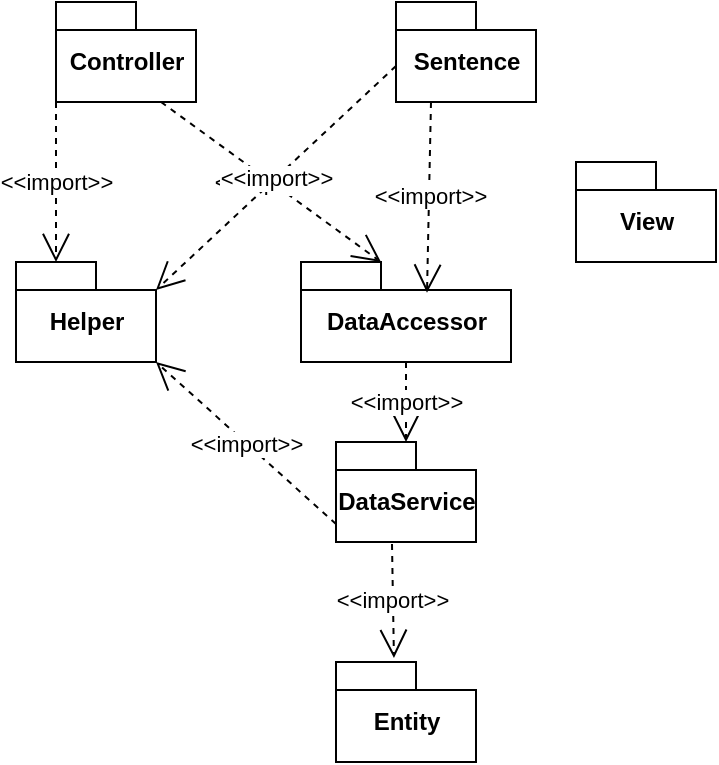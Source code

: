 <mxfile version="14.1.1" type="github">
  <diagram id="4QkdIxG0URYa0wG0CFMC" name="Page-1">
    <mxGraphModel dx="852" dy="588" grid="1" gridSize="10" guides="1" tooltips="1" connect="1" arrows="1" fold="1" page="1" pageScale="1" pageWidth="850" pageHeight="1100" math="0" shadow="0">
      <root>
        <mxCell id="0" />
        <mxCell id="1" parent="0" />
        <mxCell id="pqEjrR8b5XUiWW1hn1MZ-1" value="Controller" style="shape=folder;fontStyle=1;spacingTop=10;tabWidth=40;tabHeight=14;tabPosition=left;html=1;" vertex="1" parent="1">
          <mxGeometry x="220" y="320" width="70" height="50" as="geometry" />
        </mxCell>
        <mxCell id="pqEjrR8b5XUiWW1hn1MZ-2" value="View" style="shape=folder;fontStyle=1;spacingTop=10;tabWidth=40;tabHeight=14;tabPosition=left;html=1;" vertex="1" parent="1">
          <mxGeometry x="480" y="400" width="70" height="50" as="geometry" />
        </mxCell>
        <mxCell id="pqEjrR8b5XUiWW1hn1MZ-3" value="DataService" style="shape=folder;fontStyle=1;spacingTop=10;tabWidth=40;tabHeight=14;tabPosition=left;html=1;" vertex="1" parent="1">
          <mxGeometry x="360" y="540" width="70" height="50" as="geometry" />
        </mxCell>
        <mxCell id="pqEjrR8b5XUiWW1hn1MZ-4" value="DataAccessor" style="shape=folder;fontStyle=1;spacingTop=10;tabWidth=40;tabHeight=14;tabPosition=left;html=1;" vertex="1" parent="1">
          <mxGeometry x="342.5" y="450" width="105" height="50" as="geometry" />
        </mxCell>
        <mxCell id="pqEjrR8b5XUiWW1hn1MZ-5" value="Entity" style="shape=folder;fontStyle=1;spacingTop=10;tabWidth=40;tabHeight=14;tabPosition=left;html=1;" vertex="1" parent="1">
          <mxGeometry x="360" y="650" width="70" height="50" as="geometry" />
        </mxCell>
        <mxCell id="pqEjrR8b5XUiWW1hn1MZ-6" value="Helper" style="shape=folder;fontStyle=1;spacingTop=10;tabWidth=40;tabHeight=14;tabPosition=left;html=1;" vertex="1" parent="1">
          <mxGeometry x="200" y="450" width="70" height="50" as="geometry" />
        </mxCell>
        <mxCell id="pqEjrR8b5XUiWW1hn1MZ-7" value="Sentence" style="shape=folder;fontStyle=1;spacingTop=10;tabWidth=40;tabHeight=14;tabPosition=left;html=1;" vertex="1" parent="1">
          <mxGeometry x="390" y="320" width="70" height="50" as="geometry" />
        </mxCell>
        <mxCell id="pqEjrR8b5XUiWW1hn1MZ-8" value="&amp;lt;&amp;lt;import&amp;gt;&amp;gt;" style="endArrow=open;endSize=12;dashed=1;html=1;exitX=0.4;exitY=1.02;exitDx=0;exitDy=0;exitPerimeter=0;entryX=0.414;entryY=-0.04;entryDx=0;entryDy=0;entryPerimeter=0;" edge="1" parent="1" source="pqEjrR8b5XUiWW1hn1MZ-3" target="pqEjrR8b5XUiWW1hn1MZ-5">
          <mxGeometry width="160" relative="1" as="geometry">
            <mxPoint x="420" y="590" as="sourcePoint" />
            <mxPoint x="580" y="590" as="targetPoint" />
          </mxGeometry>
        </mxCell>
        <mxCell id="pqEjrR8b5XUiWW1hn1MZ-10" value="&amp;lt;&amp;lt;import&amp;gt;&amp;gt;" style="endArrow=open;endSize=12;dashed=1;html=1;exitX=0.5;exitY=1;exitDx=0;exitDy=0;exitPerimeter=0;" edge="1" parent="1" source="pqEjrR8b5XUiWW1hn1MZ-4" target="pqEjrR8b5XUiWW1hn1MZ-3">
          <mxGeometry width="160" relative="1" as="geometry">
            <mxPoint x="398.0" y="601" as="sourcePoint" />
            <mxPoint x="398.98" y="658" as="targetPoint" />
          </mxGeometry>
        </mxCell>
        <mxCell id="pqEjrR8b5XUiWW1hn1MZ-11" value="&amp;lt;&amp;lt;import&amp;gt;&amp;gt;" style="endArrow=open;endSize=12;dashed=1;html=1;exitX=0;exitY=0;exitDx=0;exitDy=50;exitPerimeter=0;entryX=0;entryY=0;entryDx=20;entryDy=0;entryPerimeter=0;" edge="1" parent="1" source="pqEjrR8b5XUiWW1hn1MZ-1" target="pqEjrR8b5XUiWW1hn1MZ-6">
          <mxGeometry width="160" relative="1" as="geometry">
            <mxPoint x="405" y="510" as="sourcePoint" />
            <mxPoint x="405" y="550" as="targetPoint" />
          </mxGeometry>
        </mxCell>
        <mxCell id="pqEjrR8b5XUiWW1hn1MZ-12" value="&amp;lt;&amp;lt;import&amp;gt;&amp;gt;" style="endArrow=open;endSize=12;dashed=1;html=1;exitX=0.25;exitY=1;exitDx=0;exitDy=0;exitPerimeter=0;entryX=0.6;entryY=0.307;entryDx=0;entryDy=0;entryPerimeter=0;" edge="1" parent="1" source="pqEjrR8b5XUiWW1hn1MZ-7" target="pqEjrR8b5XUiWW1hn1MZ-4">
          <mxGeometry width="160" relative="1" as="geometry">
            <mxPoint x="405" y="510" as="sourcePoint" />
            <mxPoint x="405" y="550" as="targetPoint" />
          </mxGeometry>
        </mxCell>
        <mxCell id="pqEjrR8b5XUiWW1hn1MZ-14" value="&amp;lt;&amp;lt;import&amp;gt;&amp;gt;" style="endArrow=open;endSize=12;dashed=1;html=1;exitX=0.75;exitY=1;exitDx=0;exitDy=0;exitPerimeter=0;entryX=0;entryY=0;entryDx=40;entryDy=0;entryPerimeter=0;" edge="1" parent="1" source="pqEjrR8b5XUiWW1hn1MZ-1" target="pqEjrR8b5XUiWW1hn1MZ-4">
          <mxGeometry width="160" relative="1" as="geometry">
            <mxPoint x="280" y="380" as="sourcePoint" />
            <mxPoint x="275" y="444.0" as="targetPoint" />
          </mxGeometry>
        </mxCell>
        <mxCell id="pqEjrR8b5XUiWW1hn1MZ-15" value="&amp;lt;&amp;lt;import&amp;gt;&amp;gt;" style="endArrow=open;endSize=12;dashed=1;html=1;exitX=0;exitY=0;exitDx=0;exitDy=41;exitPerimeter=0;entryX=0;entryY=0;entryDx=70;entryDy=50;entryPerimeter=0;" edge="1" parent="1" source="pqEjrR8b5XUiWW1hn1MZ-3" target="pqEjrR8b5XUiWW1hn1MZ-6">
          <mxGeometry width="160" relative="1" as="geometry">
            <mxPoint x="290" y="390" as="sourcePoint" />
            <mxPoint x="275" y="474" as="targetPoint" />
          </mxGeometry>
        </mxCell>
        <mxCell id="pqEjrR8b5XUiWW1hn1MZ-16" value="&amp;lt;&amp;lt;import&amp;gt;&amp;gt;" style="endArrow=open;endSize=12;dashed=1;html=1;entryX=0;entryY=0;entryDx=70;entryDy=14;entryPerimeter=0;exitX=0;exitY=0;exitDx=0;exitDy=32;exitPerimeter=0;" edge="1" parent="1" source="pqEjrR8b5XUiWW1hn1MZ-7" target="pqEjrR8b5XUiWW1hn1MZ-6">
          <mxGeometry width="160" relative="1" as="geometry">
            <mxPoint x="380" y="360" as="sourcePoint" />
            <mxPoint x="425" y="474" as="targetPoint" />
          </mxGeometry>
        </mxCell>
      </root>
    </mxGraphModel>
  </diagram>
</mxfile>
